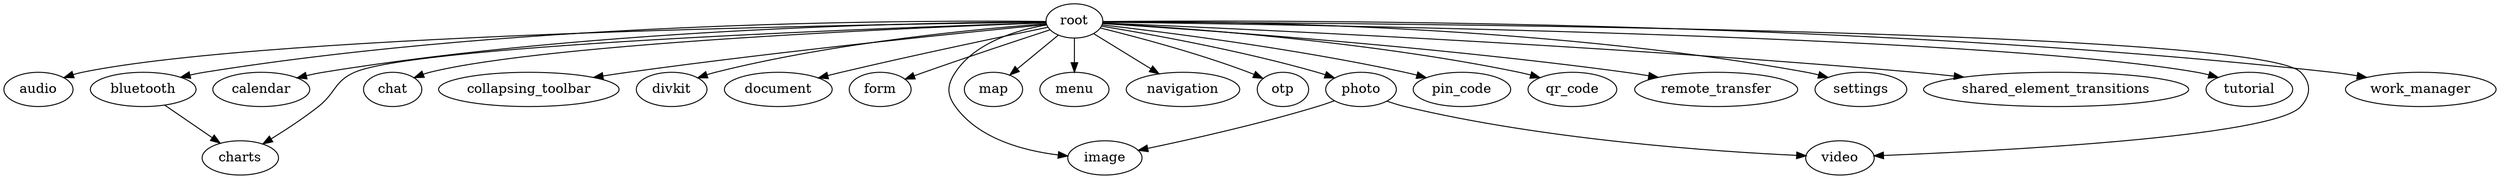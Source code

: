 digraph {
audio
bluetooth
calendar
charts
chat
collapsing_toolbar
divkit
document
form
image
map
menu
navigation
otp
photo
pin_code
qr_code
remote_transfer
root
settings
shared_element_transitions
tutorial
video
work_manager
bluetooth -> charts
photo -> image
photo -> video
root -> audio
root -> bluetooth
root -> calendar
root -> charts
root -> chat
root -> collapsing_toolbar
root -> divkit
root -> document
root -> form
root -> image
root -> map
root -> menu
root -> navigation
root -> otp
root -> photo
root -> pin_code
root -> qr_code
root -> remote_transfer
root -> settings
root -> shared_element_transitions
root -> tutorial
root -> video
root -> work_manager
}
